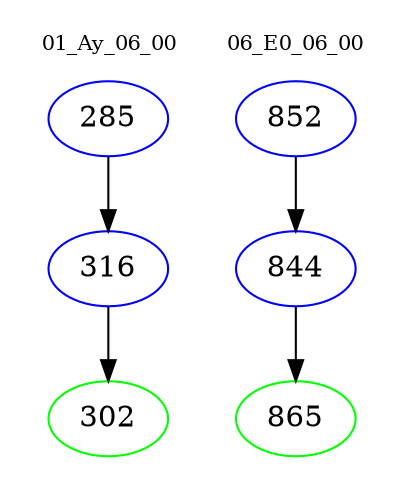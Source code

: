 digraph{
subgraph cluster_0 {
color = white
label = "01_Ay_06_00";
fontsize=10;
T0_285 [label="285", color="blue"]
T0_285 -> T0_316 [color="black"]
T0_316 [label="316", color="blue"]
T0_316 -> T0_302 [color="black"]
T0_302 [label="302", color="green"]
}
subgraph cluster_1 {
color = white
label = "06_E0_06_00";
fontsize=10;
T1_852 [label="852", color="blue"]
T1_852 -> T1_844 [color="black"]
T1_844 [label="844", color="blue"]
T1_844 -> T1_865 [color="black"]
T1_865 [label="865", color="green"]
}
}
